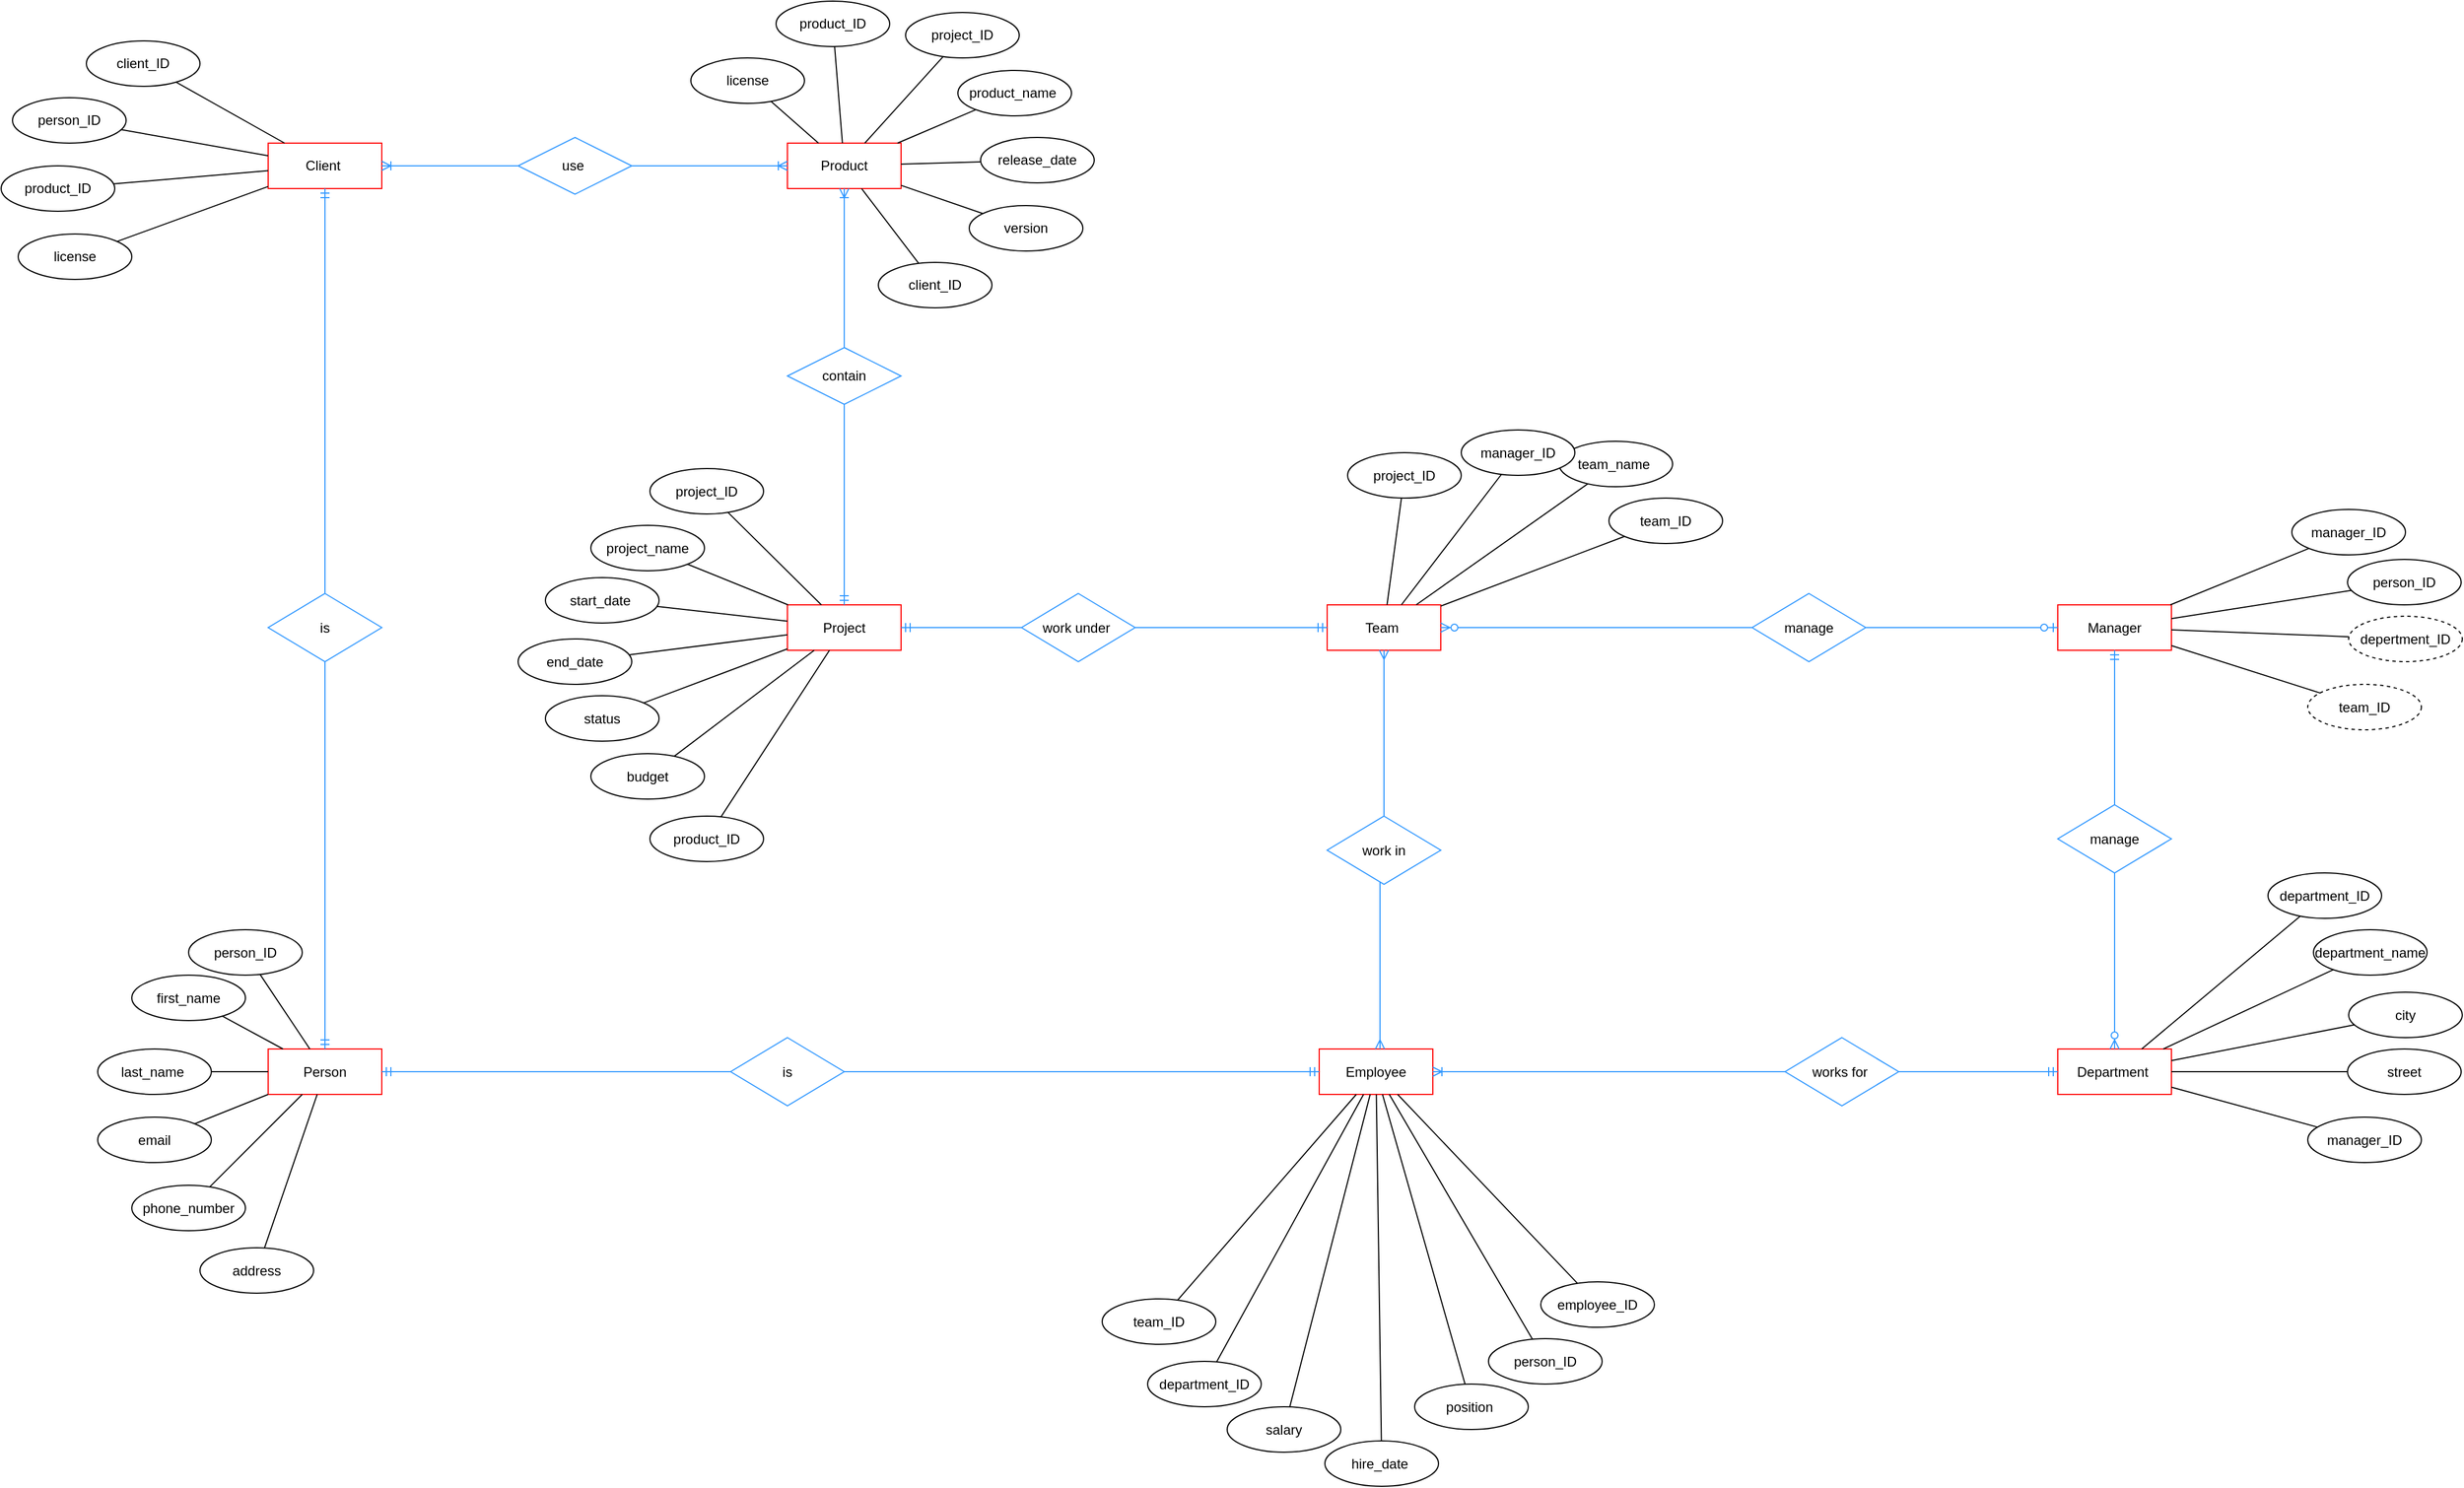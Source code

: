 <mxfile version="24.7.16">
  <diagram name="Сторінка-1" id="0Pz7Ob6YXoPbe005RDs7">
    <mxGraphModel dx="3686" dy="1614" grid="1" gridSize="10" guides="1" tooltips="1" connect="1" arrows="1" fold="1" page="1" pageScale="1" pageWidth="827" pageHeight="1169" math="0" shadow="0">
      <root>
        <mxCell id="0" />
        <mxCell id="1" parent="0" />
        <mxCell id="HCUcy7XUK_Hv5iFKnbys-1" value="person_ID" style="ellipse;whiteSpace=wrap;html=1;align=center;" parent="1" vertex="1">
          <mxGeometry x="930" y="1292.5" width="100" height="40" as="geometry" />
        </mxCell>
        <mxCell id="HCUcy7XUK_Hv5iFKnbys-2" value="first_name" style="ellipse;whiteSpace=wrap;html=1;align=center;" parent="1" vertex="1">
          <mxGeometry x="880" y="1332.5" width="100" height="40" as="geometry" />
        </mxCell>
        <mxCell id="HCUcy7XUK_Hv5iFKnbys-3" value="last_name&amp;nbsp;" style="ellipse;whiteSpace=wrap;html=1;align=center;" parent="1" vertex="1">
          <mxGeometry x="850" y="1397.5" width="100" height="40" as="geometry" />
        </mxCell>
        <mxCell id="HCUcy7XUK_Hv5iFKnbys-4" value="email" style="ellipse;whiteSpace=wrap;html=1;align=center;" parent="1" vertex="1">
          <mxGeometry x="850" y="1457.5" width="100" height="40" as="geometry" />
        </mxCell>
        <mxCell id="HCUcy7XUK_Hv5iFKnbys-5" value="phone_number" style="ellipse;whiteSpace=wrap;html=1;align=center;" parent="1" vertex="1">
          <mxGeometry x="880" y="1517.5" width="100" height="40" as="geometry" />
        </mxCell>
        <mxCell id="HCUcy7XUK_Hv5iFKnbys-6" value="Person" style="whiteSpace=wrap;html=1;align=center;strokeColor=#FF0000;" parent="1" vertex="1">
          <mxGeometry x="1000" y="1397.5" width="100" height="40" as="geometry" />
        </mxCell>
        <mxCell id="HCUcy7XUK_Hv5iFKnbys-7" value="address" style="ellipse;whiteSpace=wrap;html=1;align=center;" parent="1" vertex="1">
          <mxGeometry x="940" y="1572.5" width="100" height="40" as="geometry" />
        </mxCell>
        <mxCell id="HCUcy7XUK_Hv5iFKnbys-8" value="Employee" style="whiteSpace=wrap;html=1;align=center;strokeColor=#FF0000;" parent="1" vertex="1">
          <mxGeometry x="1925" y="1397.5" width="100" height="40" as="geometry" />
        </mxCell>
        <mxCell id="HCUcy7XUK_Hv5iFKnbys-9" value="employee_ID" style="ellipse;whiteSpace=wrap;html=1;align=center;" parent="1" vertex="1">
          <mxGeometry x="2120" y="1602.5" width="100" height="40" as="geometry" />
        </mxCell>
        <mxCell id="HCUcy7XUK_Hv5iFKnbys-10" value="person_ID" style="ellipse;whiteSpace=wrap;html=1;align=center;" parent="1" vertex="1">
          <mxGeometry x="2074" y="1652.5" width="100" height="40" as="geometry" />
        </mxCell>
        <mxCell id="HCUcy7XUK_Hv5iFKnbys-11" value="position&amp;nbsp;" style="ellipse;whiteSpace=wrap;html=1;align=center;" parent="1" vertex="1">
          <mxGeometry x="2009" y="1692.5" width="100" height="40" as="geometry" />
        </mxCell>
        <mxCell id="HCUcy7XUK_Hv5iFKnbys-12" value="hire_date&amp;nbsp;" style="ellipse;whiteSpace=wrap;html=1;align=center;" parent="1" vertex="1">
          <mxGeometry x="1930" y="1742.5" width="100" height="40" as="geometry" />
        </mxCell>
        <mxCell id="HCUcy7XUK_Hv5iFKnbys-13" value="salary" style="ellipse;whiteSpace=wrap;html=1;align=center;" parent="1" vertex="1">
          <mxGeometry x="1844" y="1712.5" width="100" height="40" as="geometry" />
        </mxCell>
        <mxCell id="HCUcy7XUK_Hv5iFKnbys-14" value="department_ID" style="ellipse;whiteSpace=wrap;html=1;align=center;" parent="1" vertex="1">
          <mxGeometry x="1774" y="1672.5" width="100" height="40" as="geometry" />
        </mxCell>
        <mxCell id="HCUcy7XUK_Hv5iFKnbys-15" value="team_ID" style="ellipse;whiteSpace=wrap;html=1;align=center;" parent="1" vertex="1">
          <mxGeometry x="1734" y="1617.5" width="100" height="40" as="geometry" />
        </mxCell>
        <mxCell id="HCUcy7XUK_Hv5iFKnbys-16" value="Department&amp;nbsp;" style="whiteSpace=wrap;html=1;align=center;strokeColor=#FF0000;" parent="1" vertex="1">
          <mxGeometry x="2575" y="1397.5" width="100" height="40" as="geometry" />
        </mxCell>
        <mxCell id="HCUcy7XUK_Hv5iFKnbys-17" value="department_ID" style="ellipse;whiteSpace=wrap;html=1;align=center;" parent="1" vertex="1">
          <mxGeometry x="2760" y="1242.5" width="100" height="40" as="geometry" />
        </mxCell>
        <mxCell id="HCUcy7XUK_Hv5iFKnbys-18" value="department_name" style="ellipse;whiteSpace=wrap;html=1;align=center;" parent="1" vertex="1">
          <mxGeometry x="2800" y="1292.5" width="100" height="40" as="geometry" />
        </mxCell>
        <mxCell id="HCUcy7XUK_Hv5iFKnbys-19" value="manager_ID" style="ellipse;whiteSpace=wrap;html=1;align=center;" parent="1" vertex="1">
          <mxGeometry x="2795" y="1457.5" width="100" height="40" as="geometry" />
        </mxCell>
        <mxCell id="HCUcy7XUK_Hv5iFKnbys-20" value="Team&amp;nbsp;" style="whiteSpace=wrap;html=1;align=center;strokeColor=#FF0000;" parent="1" vertex="1">
          <mxGeometry x="1932" y="1006.5" width="100" height="40" as="geometry" />
        </mxCell>
        <mxCell id="HCUcy7XUK_Hv5iFKnbys-21" value="team_ID" style="ellipse;whiteSpace=wrap;html=1;align=center;" parent="1" vertex="1">
          <mxGeometry x="2180" y="912.5" width="100" height="40" as="geometry" />
        </mxCell>
        <mxCell id="HCUcy7XUK_Hv5iFKnbys-22" value="team_name&amp;nbsp;" style="ellipse;whiteSpace=wrap;html=1;align=center;" parent="1" vertex="1">
          <mxGeometry x="2136" y="862.5" width="100" height="40" as="geometry" />
        </mxCell>
        <mxCell id="HCUcy7XUK_Hv5iFKnbys-23" value="manager_ID" style="ellipse;whiteSpace=wrap;html=1;align=center;" parent="1" vertex="1">
          <mxGeometry x="2050" y="852.5" width="100" height="40" as="geometry" />
        </mxCell>
        <mxCell id="HCUcy7XUK_Hv5iFKnbys-24" value="project_ID" style="ellipse;whiteSpace=wrap;html=1;align=center;" parent="1" vertex="1">
          <mxGeometry x="1950" y="872.5" width="100" height="40" as="geometry" />
        </mxCell>
        <mxCell id="HCUcy7XUK_Hv5iFKnbys-25" value="Product" style="whiteSpace=wrap;html=1;align=center;strokeColor=#FF0000;" parent="1" vertex="1">
          <mxGeometry x="1457" y="600" width="100" height="40" as="geometry" />
        </mxCell>
        <mxCell id="HCUcy7XUK_Hv5iFKnbys-26" value="product_ID" style="ellipse;whiteSpace=wrap;html=1;align=center;" parent="1" vertex="1">
          <mxGeometry x="1447" y="475" width="100" height="40" as="geometry" />
        </mxCell>
        <mxCell id="HCUcy7XUK_Hv5iFKnbys-27" value="product_name&amp;nbsp;" style="ellipse;whiteSpace=wrap;html=1;align=center;" parent="1" vertex="1">
          <mxGeometry x="1607" y="536" width="100" height="40" as="geometry" />
        </mxCell>
        <mxCell id="HCUcy7XUK_Hv5iFKnbys-28" value="release_date" style="ellipse;whiteSpace=wrap;html=1;align=center;" parent="1" vertex="1">
          <mxGeometry x="1627" y="595" width="100" height="40" as="geometry" />
        </mxCell>
        <mxCell id="HCUcy7XUK_Hv5iFKnbys-29" value="version" style="ellipse;whiteSpace=wrap;html=1;align=center;" parent="1" vertex="1">
          <mxGeometry x="1617" y="655" width="100" height="40" as="geometry" />
        </mxCell>
        <mxCell id="HCUcy7XUK_Hv5iFKnbys-30" value="client_ID" style="ellipse;whiteSpace=wrap;html=1;align=center;" parent="1" vertex="1">
          <mxGeometry x="1537" y="705" width="100" height="40" as="geometry" />
        </mxCell>
        <mxCell id="HCUcy7XUK_Hv5iFKnbys-31" value="Project" style="whiteSpace=wrap;html=1;align=center;strokeColor=#FF0000;" parent="1" vertex="1">
          <mxGeometry x="1457" y="1006.5" width="100" height="40" as="geometry" />
        </mxCell>
        <mxCell id="HCUcy7XUK_Hv5iFKnbys-32" value="project_ID" style="ellipse;whiteSpace=wrap;html=1;align=center;" parent="1" vertex="1">
          <mxGeometry x="1336" y="886.5" width="100" height="40" as="geometry" />
        </mxCell>
        <mxCell id="HCUcy7XUK_Hv5iFKnbys-33" value="project_name" style="ellipse;whiteSpace=wrap;html=1;align=center;" parent="1" vertex="1">
          <mxGeometry x="1284" y="936.5" width="100" height="40" as="geometry" />
        </mxCell>
        <mxCell id="HCUcy7XUK_Hv5iFKnbys-34" value="start_date&amp;nbsp;" style="ellipse;whiteSpace=wrap;html=1;align=center;" parent="1" vertex="1">
          <mxGeometry x="1244" y="982.5" width="100" height="40" as="geometry" />
        </mxCell>
        <mxCell id="HCUcy7XUK_Hv5iFKnbys-35" value="end_date" style="ellipse;whiteSpace=wrap;html=1;align=center;" parent="1" vertex="1">
          <mxGeometry x="1220" y="1036.5" width="100" height="40" as="geometry" />
        </mxCell>
        <mxCell id="HCUcy7XUK_Hv5iFKnbys-36" value="status" style="ellipse;whiteSpace=wrap;html=1;align=center;" parent="1" vertex="1">
          <mxGeometry x="1244" y="1086.5" width="100" height="40" as="geometry" />
        </mxCell>
        <mxCell id="HCUcy7XUK_Hv5iFKnbys-37" value="budget" style="ellipse;whiteSpace=wrap;html=1;align=center;" parent="1" vertex="1">
          <mxGeometry x="1284" y="1137.5" width="100" height="40" as="geometry" />
        </mxCell>
        <mxCell id="HCUcy7XUK_Hv5iFKnbys-38" value="product_ID" style="ellipse;whiteSpace=wrap;html=1;align=center;" parent="1" vertex="1">
          <mxGeometry x="1336" y="1192.5" width="100" height="40" as="geometry" />
        </mxCell>
        <mxCell id="HCUcy7XUK_Hv5iFKnbys-39" value="Client&amp;nbsp;" style="whiteSpace=wrap;html=1;align=center;strokeColor=#FF0000;" parent="1" vertex="1">
          <mxGeometry x="1000" y="600" width="100" height="40" as="geometry" />
        </mxCell>
        <mxCell id="HCUcy7XUK_Hv5iFKnbys-40" value="client_ID" style="ellipse;whiteSpace=wrap;html=1;align=center;" parent="1" vertex="1">
          <mxGeometry x="840" y="510" width="100" height="40" as="geometry" />
        </mxCell>
        <mxCell id="HCUcy7XUK_Hv5iFKnbys-41" value="" style="endArrow=none;html=1;rounded=0;" parent="1" source="HCUcy7XUK_Hv5iFKnbys-1" target="HCUcy7XUK_Hv5iFKnbys-6" edge="1">
          <mxGeometry relative="1" as="geometry">
            <mxPoint x="1370" y="1372.5" as="sourcePoint" />
            <mxPoint x="1530" y="1372.5" as="targetPoint" />
          </mxGeometry>
        </mxCell>
        <mxCell id="HCUcy7XUK_Hv5iFKnbys-42" value="" style="endArrow=none;html=1;rounded=0;" parent="1" source="HCUcy7XUK_Hv5iFKnbys-2" target="HCUcy7XUK_Hv5iFKnbys-6" edge="1">
          <mxGeometry relative="1" as="geometry">
            <mxPoint x="1240" y="1452.5" as="sourcePoint" />
            <mxPoint x="1400" y="1452.5" as="targetPoint" />
          </mxGeometry>
        </mxCell>
        <mxCell id="HCUcy7XUK_Hv5iFKnbys-43" value="" style="endArrow=none;html=1;rounded=0;" parent="1" source="HCUcy7XUK_Hv5iFKnbys-3" target="HCUcy7XUK_Hv5iFKnbys-6" edge="1">
          <mxGeometry relative="1" as="geometry">
            <mxPoint x="1240" y="1452.5" as="sourcePoint" />
            <mxPoint x="1400" y="1452.5" as="targetPoint" />
          </mxGeometry>
        </mxCell>
        <mxCell id="HCUcy7XUK_Hv5iFKnbys-44" value="" style="endArrow=none;html=1;rounded=0;" parent="1" source="HCUcy7XUK_Hv5iFKnbys-4" target="HCUcy7XUK_Hv5iFKnbys-6" edge="1">
          <mxGeometry relative="1" as="geometry">
            <mxPoint x="1240" y="1452.5" as="sourcePoint" />
            <mxPoint x="1400" y="1452.5" as="targetPoint" />
          </mxGeometry>
        </mxCell>
        <mxCell id="HCUcy7XUK_Hv5iFKnbys-45" value="" style="endArrow=none;html=1;rounded=0;" parent="1" source="HCUcy7XUK_Hv5iFKnbys-5" target="HCUcy7XUK_Hv5iFKnbys-6" edge="1">
          <mxGeometry relative="1" as="geometry">
            <mxPoint x="1240" y="1452.5" as="sourcePoint" />
            <mxPoint x="1400" y="1452.5" as="targetPoint" />
          </mxGeometry>
        </mxCell>
        <mxCell id="HCUcy7XUK_Hv5iFKnbys-46" value="" style="endArrow=none;html=1;rounded=0;" parent="1" source="HCUcy7XUK_Hv5iFKnbys-7" target="HCUcy7XUK_Hv5iFKnbys-6" edge="1">
          <mxGeometry relative="1" as="geometry">
            <mxPoint x="1240" y="1452.5" as="sourcePoint" />
            <mxPoint x="1400" y="1452.5" as="targetPoint" />
          </mxGeometry>
        </mxCell>
        <mxCell id="HCUcy7XUK_Hv5iFKnbys-47" value="" style="endArrow=none;html=1;rounded=0;" parent="1" source="HCUcy7XUK_Hv5iFKnbys-21" target="HCUcy7XUK_Hv5iFKnbys-20" edge="1">
          <mxGeometry relative="1" as="geometry">
            <mxPoint x="2282" y="1146.5" as="sourcePoint" />
            <mxPoint x="2442" y="1146.5" as="targetPoint" />
          </mxGeometry>
        </mxCell>
        <mxCell id="HCUcy7XUK_Hv5iFKnbys-48" value="" style="endArrow=none;html=1;rounded=0;" parent="1" source="HCUcy7XUK_Hv5iFKnbys-22" target="HCUcy7XUK_Hv5iFKnbys-20" edge="1">
          <mxGeometry relative="1" as="geometry">
            <mxPoint x="2282" y="1146.5" as="sourcePoint" />
            <mxPoint x="2442" y="1146.5" as="targetPoint" />
          </mxGeometry>
        </mxCell>
        <mxCell id="HCUcy7XUK_Hv5iFKnbys-49" value="" style="endArrow=none;html=1;rounded=0;" parent="1" source="HCUcy7XUK_Hv5iFKnbys-23" target="HCUcy7XUK_Hv5iFKnbys-20" edge="1">
          <mxGeometry relative="1" as="geometry">
            <mxPoint x="2282" y="1146.5" as="sourcePoint" />
            <mxPoint x="2442" y="1146.5" as="targetPoint" />
          </mxGeometry>
        </mxCell>
        <mxCell id="HCUcy7XUK_Hv5iFKnbys-50" value="" style="endArrow=none;html=1;rounded=0;" parent="1" source="HCUcy7XUK_Hv5iFKnbys-24" target="HCUcy7XUK_Hv5iFKnbys-20" edge="1">
          <mxGeometry relative="1" as="geometry">
            <mxPoint x="2282" y="1146.5" as="sourcePoint" />
            <mxPoint x="2442" y="1146.5" as="targetPoint" />
          </mxGeometry>
        </mxCell>
        <mxCell id="HCUcy7XUK_Hv5iFKnbys-51" value="" style="endArrow=none;html=1;rounded=0;" parent="1" source="HCUcy7XUK_Hv5iFKnbys-32" target="HCUcy7XUK_Hv5iFKnbys-31" edge="1">
          <mxGeometry relative="1" as="geometry">
            <mxPoint x="1339.409" y="947.249" as="sourcePoint" />
            <mxPoint x="1902" y="1136.5" as="targetPoint" />
          </mxGeometry>
        </mxCell>
        <mxCell id="HCUcy7XUK_Hv5iFKnbys-52" value="" style="endArrow=none;html=1;rounded=0;" parent="1" source="HCUcy7XUK_Hv5iFKnbys-33" target="HCUcy7XUK_Hv5iFKnbys-31" edge="1">
          <mxGeometry relative="1" as="geometry">
            <mxPoint x="1742" y="1136.5" as="sourcePoint" />
            <mxPoint x="1902" y="1136.5" as="targetPoint" />
          </mxGeometry>
        </mxCell>
        <mxCell id="HCUcy7XUK_Hv5iFKnbys-53" value="" style="endArrow=none;html=1;rounded=0;" parent="1" source="HCUcy7XUK_Hv5iFKnbys-34" target="HCUcy7XUK_Hv5iFKnbys-31" edge="1">
          <mxGeometry relative="1" as="geometry">
            <mxPoint x="1742" y="1136.5" as="sourcePoint" />
            <mxPoint x="1902" y="1136.5" as="targetPoint" />
          </mxGeometry>
        </mxCell>
        <mxCell id="HCUcy7XUK_Hv5iFKnbys-54" value="" style="endArrow=none;html=1;rounded=0;" parent="1" source="HCUcy7XUK_Hv5iFKnbys-35" target="HCUcy7XUK_Hv5iFKnbys-31" edge="1">
          <mxGeometry relative="1" as="geometry">
            <mxPoint x="1742" y="1136.5" as="sourcePoint" />
            <mxPoint x="1902" y="1136.5" as="targetPoint" />
          </mxGeometry>
        </mxCell>
        <mxCell id="HCUcy7XUK_Hv5iFKnbys-55" value="" style="endArrow=none;html=1;rounded=0;" parent="1" source="HCUcy7XUK_Hv5iFKnbys-36" target="HCUcy7XUK_Hv5iFKnbys-31" edge="1">
          <mxGeometry relative="1" as="geometry">
            <mxPoint x="1742" y="1136.5" as="sourcePoint" />
            <mxPoint x="1902" y="1136.5" as="targetPoint" />
          </mxGeometry>
        </mxCell>
        <mxCell id="HCUcy7XUK_Hv5iFKnbys-56" value="" style="endArrow=none;html=1;rounded=0;" parent="1" source="HCUcy7XUK_Hv5iFKnbys-37" target="HCUcy7XUK_Hv5iFKnbys-31" edge="1">
          <mxGeometry relative="1" as="geometry">
            <mxPoint x="1742" y="1136.5" as="sourcePoint" />
            <mxPoint x="1902" y="1136.5" as="targetPoint" />
          </mxGeometry>
        </mxCell>
        <mxCell id="HCUcy7XUK_Hv5iFKnbys-57" value="" style="endArrow=none;html=1;rounded=0;" parent="1" source="HCUcy7XUK_Hv5iFKnbys-38" target="HCUcy7XUK_Hv5iFKnbys-31" edge="1">
          <mxGeometry relative="1" as="geometry">
            <mxPoint x="1412" y="1178.5" as="sourcePoint" />
            <mxPoint x="1902" y="1136.5" as="targetPoint" />
          </mxGeometry>
        </mxCell>
        <mxCell id="HCUcy7XUK_Hv5iFKnbys-58" value="" style="endArrow=none;html=1;rounded=0;" parent="1" source="HCUcy7XUK_Hv5iFKnbys-9" target="HCUcy7XUK_Hv5iFKnbys-8" edge="1">
          <mxGeometry relative="1" as="geometry">
            <mxPoint x="1705" y="1537.5" as="sourcePoint" />
            <mxPoint x="1865" y="1537.5" as="targetPoint" />
          </mxGeometry>
        </mxCell>
        <mxCell id="HCUcy7XUK_Hv5iFKnbys-59" value="" style="endArrow=none;html=1;rounded=0;" parent="1" source="HCUcy7XUK_Hv5iFKnbys-10" target="HCUcy7XUK_Hv5iFKnbys-8" edge="1">
          <mxGeometry relative="1" as="geometry">
            <mxPoint x="1705" y="1537.5" as="sourcePoint" />
            <mxPoint x="1865" y="1537.5" as="targetPoint" />
          </mxGeometry>
        </mxCell>
        <mxCell id="HCUcy7XUK_Hv5iFKnbys-60" value="" style="endArrow=none;html=1;rounded=0;" parent="1" source="HCUcy7XUK_Hv5iFKnbys-11" target="HCUcy7XUK_Hv5iFKnbys-8" edge="1">
          <mxGeometry relative="1" as="geometry">
            <mxPoint x="1705" y="1537.5" as="sourcePoint" />
            <mxPoint x="1865" y="1537.5" as="targetPoint" />
          </mxGeometry>
        </mxCell>
        <mxCell id="HCUcy7XUK_Hv5iFKnbys-61" value="" style="endArrow=none;html=1;rounded=0;" parent="1" source="HCUcy7XUK_Hv5iFKnbys-12" target="HCUcy7XUK_Hv5iFKnbys-8" edge="1">
          <mxGeometry relative="1" as="geometry">
            <mxPoint x="1705" y="1537.5" as="sourcePoint" />
            <mxPoint x="1865" y="1537.5" as="targetPoint" />
          </mxGeometry>
        </mxCell>
        <mxCell id="HCUcy7XUK_Hv5iFKnbys-62" value="" style="endArrow=none;html=1;rounded=0;" parent="1" source="HCUcy7XUK_Hv5iFKnbys-13" target="HCUcy7XUK_Hv5iFKnbys-8" edge="1">
          <mxGeometry relative="1" as="geometry">
            <mxPoint x="1705" y="1537.5" as="sourcePoint" />
            <mxPoint x="1865" y="1537.5" as="targetPoint" />
          </mxGeometry>
        </mxCell>
        <mxCell id="HCUcy7XUK_Hv5iFKnbys-63" value="" style="endArrow=none;html=1;rounded=0;" parent="1" source="HCUcy7XUK_Hv5iFKnbys-14" target="HCUcy7XUK_Hv5iFKnbys-8" edge="1">
          <mxGeometry relative="1" as="geometry">
            <mxPoint x="1705" y="1537.5" as="sourcePoint" />
            <mxPoint x="1865" y="1537.5" as="targetPoint" />
          </mxGeometry>
        </mxCell>
        <mxCell id="HCUcy7XUK_Hv5iFKnbys-64" value="" style="endArrow=none;html=1;rounded=0;" parent="1" source="HCUcy7XUK_Hv5iFKnbys-15" target="HCUcy7XUK_Hv5iFKnbys-8" edge="1">
          <mxGeometry relative="1" as="geometry">
            <mxPoint x="1705" y="1537.5" as="sourcePoint" />
            <mxPoint x="1865" y="1537.5" as="targetPoint" />
          </mxGeometry>
        </mxCell>
        <mxCell id="HCUcy7XUK_Hv5iFKnbys-65" value="" style="endArrow=none;html=1;rounded=0;" parent="1" source="HCUcy7XUK_Hv5iFKnbys-17" target="HCUcy7XUK_Hv5iFKnbys-16" edge="1">
          <mxGeometry relative="1" as="geometry">
            <mxPoint x="2805.181" y="1426.682" as="sourcePoint" />
            <mxPoint x="2535" y="1628.32" as="targetPoint" />
          </mxGeometry>
        </mxCell>
        <mxCell id="HCUcy7XUK_Hv5iFKnbys-66" value="" style="endArrow=none;html=1;rounded=0;" parent="1" source="HCUcy7XUK_Hv5iFKnbys-18" target="HCUcy7XUK_Hv5iFKnbys-16" edge="1">
          <mxGeometry relative="1" as="geometry">
            <mxPoint x="2375" y="1628.32" as="sourcePoint" />
            <mxPoint x="2535" y="1628.32" as="targetPoint" />
          </mxGeometry>
        </mxCell>
        <mxCell id="HCUcy7XUK_Hv5iFKnbys-67" value="" style="endArrow=none;html=1;rounded=0;" parent="1" source="HCUcy7XUK_Hv5iFKnbys-19" target="HCUcy7XUK_Hv5iFKnbys-16" edge="1">
          <mxGeometry relative="1" as="geometry">
            <mxPoint x="2375" y="1628.32" as="sourcePoint" />
            <mxPoint x="2535" y="1628.32" as="targetPoint" />
          </mxGeometry>
        </mxCell>
        <mxCell id="HCUcy7XUK_Hv5iFKnbys-68" value="" style="endArrow=none;html=1;rounded=0;" parent="1" source="HCUcy7XUK_Hv5iFKnbys-26" target="HCUcy7XUK_Hv5iFKnbys-25" edge="1">
          <mxGeometry relative="1" as="geometry">
            <mxPoint x="1117" y="315" as="sourcePoint" />
            <mxPoint x="1277" y="315" as="targetPoint" />
          </mxGeometry>
        </mxCell>
        <mxCell id="HCUcy7XUK_Hv5iFKnbys-69" value="" style="endArrow=none;html=1;rounded=0;" parent="1" source="HCUcy7XUK_Hv5iFKnbys-98" target="HCUcy7XUK_Hv5iFKnbys-16" edge="1">
          <mxGeometry relative="1" as="geometry">
            <mxPoint x="2886" y="1518.32" as="sourcePoint" />
            <mxPoint x="2535" y="1628.32" as="targetPoint" />
          </mxGeometry>
        </mxCell>
        <mxCell id="HCUcy7XUK_Hv5iFKnbys-70" value="" style="endArrow=none;html=1;rounded=0;" parent="1" source="HCUcy7XUK_Hv5iFKnbys-27" target="HCUcy7XUK_Hv5iFKnbys-25" edge="1">
          <mxGeometry relative="1" as="geometry">
            <mxPoint x="1117" y="545" as="sourcePoint" />
            <mxPoint x="1277" y="545" as="targetPoint" />
          </mxGeometry>
        </mxCell>
        <mxCell id="HCUcy7XUK_Hv5iFKnbys-71" value="" style="endArrow=none;html=1;rounded=0;" parent="1" source="HCUcy7XUK_Hv5iFKnbys-28" target="HCUcy7XUK_Hv5iFKnbys-25" edge="1">
          <mxGeometry relative="1" as="geometry">
            <mxPoint x="1117" y="545" as="sourcePoint" />
            <mxPoint x="1277" y="545" as="targetPoint" />
          </mxGeometry>
        </mxCell>
        <mxCell id="HCUcy7XUK_Hv5iFKnbys-72" value="" style="endArrow=none;html=1;rounded=0;" parent="1" source="HCUcy7XUK_Hv5iFKnbys-29" target="HCUcy7XUK_Hv5iFKnbys-25" edge="1">
          <mxGeometry relative="1" as="geometry">
            <mxPoint x="1117" y="545" as="sourcePoint" />
            <mxPoint x="1277" y="545" as="targetPoint" />
          </mxGeometry>
        </mxCell>
        <mxCell id="HCUcy7XUK_Hv5iFKnbys-73" value="" style="endArrow=none;html=1;rounded=0;" parent="1" source="HCUcy7XUK_Hv5iFKnbys-30" target="HCUcy7XUK_Hv5iFKnbys-25" edge="1">
          <mxGeometry relative="1" as="geometry">
            <mxPoint x="1117" y="545" as="sourcePoint" />
            <mxPoint x="1277" y="545" as="targetPoint" />
          </mxGeometry>
        </mxCell>
        <mxCell id="HCUcy7XUK_Hv5iFKnbys-74" value="is" style="shape=rhombus;html=1;dashed=0;whiteSpace=wrap;perimeter=rhombusPerimeter;strokeColor=#3399FF;" parent="1" vertex="1">
          <mxGeometry x="1407" y="1387.5" width="100" height="60" as="geometry" />
        </mxCell>
        <mxCell id="HCUcy7XUK_Hv5iFKnbys-75" value="Manager" style="whiteSpace=wrap;html=1;align=center;strokeColor=#FF0000;" parent="1" vertex="1">
          <mxGeometry x="2575" y="1006.5" width="100" height="40" as="geometry" />
        </mxCell>
        <mxCell id="HCUcy7XUK_Hv5iFKnbys-78" value="person_ID" style="ellipse;whiteSpace=wrap;html=1;align=center;" parent="1" vertex="1">
          <mxGeometry x="2830" y="966.5" width="100" height="40" as="geometry" />
        </mxCell>
        <mxCell id="HCUcy7XUK_Hv5iFKnbys-79" value="manager_ID" style="ellipse;whiteSpace=wrap;html=1;align=center;" parent="1" vertex="1">
          <mxGeometry x="2781" y="922.5" width="100" height="40" as="geometry" />
        </mxCell>
        <mxCell id="HCUcy7XUK_Hv5iFKnbys-80" value="works for&amp;nbsp;" style="shape=rhombus;html=1;dashed=0;whiteSpace=wrap;perimeter=rhombusPerimeter;strokeColor=#3399FF;" parent="1" vertex="1">
          <mxGeometry x="2335" y="1387.5" width="100" height="60" as="geometry" />
        </mxCell>
        <mxCell id="HCUcy7XUK_Hv5iFKnbys-81" value="work under&amp;nbsp;" style="shape=rhombus;html=1;dashed=0;whiteSpace=wrap;perimeter=rhombusPerimeter;strokeColor=#3399FF;" parent="1" vertex="1">
          <mxGeometry x="1663" y="996.5" width="100" height="60" as="geometry" />
        </mxCell>
        <mxCell id="HCUcy7XUK_Hv5iFKnbys-82" value="project_ID" style="ellipse;whiteSpace=wrap;html=1;align=center;" parent="1" vertex="1">
          <mxGeometry x="1561" y="485" width="100" height="40" as="geometry" />
        </mxCell>
        <mxCell id="HCUcy7XUK_Hv5iFKnbys-83" value="" style="endArrow=none;html=1;rounded=0;" parent="1" source="HCUcy7XUK_Hv5iFKnbys-82" target="HCUcy7XUK_Hv5iFKnbys-25" edge="1">
          <mxGeometry relative="1" as="geometry">
            <mxPoint x="1727" y="805" as="sourcePoint" />
            <mxPoint x="1887" y="805" as="targetPoint" />
          </mxGeometry>
        </mxCell>
        <mxCell id="HCUcy7XUK_Hv5iFKnbys-84" value="person_ID" style="ellipse;whiteSpace=wrap;html=1;align=center;" parent="1" vertex="1">
          <mxGeometry x="775" y="560" width="100" height="40" as="geometry" />
        </mxCell>
        <mxCell id="HCUcy7XUK_Hv5iFKnbys-87" value="product_ID" style="ellipse;whiteSpace=wrap;html=1;align=center;" parent="1" vertex="1">
          <mxGeometry x="765" y="620" width="100" height="40" as="geometry" />
        </mxCell>
        <mxCell id="HCUcy7XUK_Hv5iFKnbys-88" value="license" style="ellipse;whiteSpace=wrap;html=1;align=center;" parent="1" vertex="1">
          <mxGeometry x="780" y="680" width="100" height="40" as="geometry" />
        </mxCell>
        <mxCell id="HCUcy7XUK_Hv5iFKnbys-89" value="license" style="ellipse;whiteSpace=wrap;html=1;align=center;" parent="1" vertex="1">
          <mxGeometry x="1372" y="525" width="100" height="40" as="geometry" />
        </mxCell>
        <mxCell id="HCUcy7XUK_Hv5iFKnbys-90" value="" style="endArrow=none;html=1;rounded=0;" parent="1" source="HCUcy7XUK_Hv5iFKnbys-89" target="HCUcy7XUK_Hv5iFKnbys-25" edge="1">
          <mxGeometry relative="1" as="geometry">
            <mxPoint x="1509" y="525" as="sourcePoint" />
            <mxPoint x="1515" y="605" as="targetPoint" />
          </mxGeometry>
        </mxCell>
        <mxCell id="HCUcy7XUK_Hv5iFKnbys-91" value="" style="endArrow=none;html=1;rounded=0;" parent="1" source="HCUcy7XUK_Hv5iFKnbys-39" target="HCUcy7XUK_Hv5iFKnbys-40" edge="1">
          <mxGeometry relative="1" as="geometry">
            <mxPoint x="770" y="660" as="sourcePoint" />
            <mxPoint x="930" y="660" as="targetPoint" />
          </mxGeometry>
        </mxCell>
        <mxCell id="HCUcy7XUK_Hv5iFKnbys-92" value="" style="endArrow=none;html=1;rounded=0;" parent="1" source="HCUcy7XUK_Hv5iFKnbys-39" target="HCUcy7XUK_Hv5iFKnbys-84" edge="1">
          <mxGeometry relative="1" as="geometry">
            <mxPoint x="730" y="602.714" as="sourcePoint" />
            <mxPoint x="560" y="670" as="targetPoint" />
          </mxGeometry>
        </mxCell>
        <mxCell id="HCUcy7XUK_Hv5iFKnbys-95" value="" style="endArrow=none;html=1;rounded=0;" parent="1" source="HCUcy7XUK_Hv5iFKnbys-87" target="HCUcy7XUK_Hv5iFKnbys-39" edge="1">
          <mxGeometry relative="1" as="geometry">
            <mxPoint x="820" y="680" as="sourcePoint" />
            <mxPoint x="980" y="680" as="targetPoint" />
          </mxGeometry>
        </mxCell>
        <mxCell id="HCUcy7XUK_Hv5iFKnbys-96" value="" style="endArrow=none;html=1;rounded=0;" parent="1" source="HCUcy7XUK_Hv5iFKnbys-88" target="HCUcy7XUK_Hv5iFKnbys-39" edge="1">
          <mxGeometry relative="1" as="geometry">
            <mxPoint x="820" y="680" as="sourcePoint" />
            <mxPoint x="980" y="680" as="targetPoint" />
          </mxGeometry>
        </mxCell>
        <mxCell id="HCUcy7XUK_Hv5iFKnbys-97" value="" style="endArrow=none;html=1;rounded=0;" parent="1" source="HCUcy7XUK_Hv5iFKnbys-79" target="HCUcy7XUK_Hv5iFKnbys-75" edge="1">
          <mxGeometry relative="1" as="geometry">
            <mxPoint x="2955" y="974" as="sourcePoint" />
            <mxPoint x="3115" y="974" as="targetPoint" />
          </mxGeometry>
        </mxCell>
        <mxCell id="HCUcy7XUK_Hv5iFKnbys-98" value="city" style="ellipse;whiteSpace=wrap;html=1;align=center;" parent="1" vertex="1">
          <mxGeometry x="2831" y="1347.5" width="100" height="40" as="geometry" />
        </mxCell>
        <mxCell id="HCUcy7XUK_Hv5iFKnbys-99" value="street" style="ellipse;whiteSpace=wrap;html=1;align=center;" parent="1" vertex="1">
          <mxGeometry x="2830" y="1397.5" width="100" height="40" as="geometry" />
        </mxCell>
        <mxCell id="HCUcy7XUK_Hv5iFKnbys-100" value="" style="endArrow=none;html=1;rounded=0;" parent="1" source="HCUcy7XUK_Hv5iFKnbys-16" target="HCUcy7XUK_Hv5iFKnbys-99" edge="1">
          <mxGeometry relative="1" as="geometry">
            <mxPoint x="2566" y="1592.5" as="sourcePoint" />
            <mxPoint x="2726" y="1592.5" as="targetPoint" />
          </mxGeometry>
        </mxCell>
        <mxCell id="HCUcy7XUK_Hv5iFKnbys-101" value="depertment_ID" style="ellipse;whiteSpace=wrap;html=1;align=center;dashed=1;" parent="1" vertex="1">
          <mxGeometry x="2831" y="1016.5" width="100" height="40" as="geometry" />
        </mxCell>
        <mxCell id="HCUcy7XUK_Hv5iFKnbys-102" value="team_ID" style="ellipse;whiteSpace=wrap;html=1;align=center;dashed=1;" parent="1" vertex="1">
          <mxGeometry x="2795" y="1076.5" width="100" height="40" as="geometry" />
        </mxCell>
        <mxCell id="HCUcy7XUK_Hv5iFKnbys-103" value="" style="endArrow=none;html=1;rounded=0;" parent="1" source="HCUcy7XUK_Hv5iFKnbys-101" target="HCUcy7XUK_Hv5iFKnbys-75" edge="1">
          <mxGeometry relative="1" as="geometry">
            <mxPoint x="2385" y="1234" as="sourcePoint" />
            <mxPoint x="2545" y="1234" as="targetPoint" />
          </mxGeometry>
        </mxCell>
        <mxCell id="HCUcy7XUK_Hv5iFKnbys-104" value="" style="endArrow=none;html=1;rounded=0;" parent="1" source="HCUcy7XUK_Hv5iFKnbys-102" target="HCUcy7XUK_Hv5iFKnbys-75" edge="1">
          <mxGeometry relative="1" as="geometry">
            <mxPoint x="2385" y="1234" as="sourcePoint" />
            <mxPoint x="2545" y="1234" as="targetPoint" />
          </mxGeometry>
        </mxCell>
        <mxCell id="HCUcy7XUK_Hv5iFKnbys-105" value="use&amp;nbsp;" style="shape=rhombus;html=1;dashed=0;whiteSpace=wrap;perimeter=rhombusPerimeter;strokeColor=#3399FF;" parent="1" vertex="1">
          <mxGeometry x="1220" y="595" width="100" height="50" as="geometry" />
        </mxCell>
        <mxCell id="HCUcy7XUK_Hv5iFKnbys-106" value="" style="edgeStyle=elbowEdgeStyle;fontSize=12;html=1;endArrow=ERoneToMany;rounded=0;strokeColor=#3399FF;" parent="1" source="HCUcy7XUK_Hv5iFKnbys-105" target="HCUcy7XUK_Hv5iFKnbys-39" edge="1">
          <mxGeometry width="100" height="100" relative="1" as="geometry">
            <mxPoint x="1171" y="570" as="sourcePoint" />
            <mxPoint x="1138" y="560" as="targetPoint" />
          </mxGeometry>
        </mxCell>
        <mxCell id="HCUcy7XUK_Hv5iFKnbys-107" value="" style="edgeStyle=elbowEdgeStyle;fontSize=12;html=1;endArrow=ERoneToMany;rounded=0;strokeColor=#3399FF;" parent="1" source="HCUcy7XUK_Hv5iFKnbys-105" target="HCUcy7XUK_Hv5iFKnbys-25" edge="1">
          <mxGeometry width="100" height="100" relative="1" as="geometry">
            <mxPoint x="1047" y="705" as="sourcePoint" />
            <mxPoint x="1147" y="605" as="targetPoint" />
          </mxGeometry>
        </mxCell>
        <mxCell id="HCUcy7XUK_Hv5iFKnbys-108" value="" style="edgeStyle=entityRelationEdgeStyle;fontSize=12;html=1;endArrow=ERmandOne;rounded=0;strokeColor=#3399FF;" parent="1" source="HCUcy7XUK_Hv5iFKnbys-81" target="HCUcy7XUK_Hv5iFKnbys-20" edge="1">
          <mxGeometry width="100" height="100" relative="1" as="geometry">
            <mxPoint x="1772" y="938.5" as="sourcePoint" />
            <mxPoint x="1872" y="838.5" as="targetPoint" />
          </mxGeometry>
        </mxCell>
        <mxCell id="HCUcy7XUK_Hv5iFKnbys-109" value="" style="edgeStyle=entityRelationEdgeStyle;fontSize=12;html=1;endArrow=ERmandOne;rounded=0;strokeColor=#3399FF;" parent="1" source="HCUcy7XUK_Hv5iFKnbys-81" target="HCUcy7XUK_Hv5iFKnbys-31" edge="1">
          <mxGeometry width="100" height="100" relative="1" as="geometry">
            <mxPoint x="1772" y="938.5" as="sourcePoint" />
            <mxPoint x="1872" y="838.5" as="targetPoint" />
          </mxGeometry>
        </mxCell>
        <mxCell id="HCUcy7XUK_Hv5iFKnbys-110" value="contain" style="shape=rhombus;html=1;dashed=0;whiteSpace=wrap;perimeter=rhombusPerimeter;strokeColor=#3399FF;" parent="1" vertex="1">
          <mxGeometry x="1457" y="780" width="100" height="50" as="geometry" />
        </mxCell>
        <mxCell id="HCUcy7XUK_Hv5iFKnbys-111" value="" style="edgeStyle=elbowEdgeStyle;fontSize=12;html=1;endArrow=ERoneToMany;rounded=0;elbow=vertical;strokeColor=#3399FF;" parent="1" source="HCUcy7XUK_Hv5iFKnbys-110" target="HCUcy7XUK_Hv5iFKnbys-25" edge="1">
          <mxGeometry width="100" height="100" relative="1" as="geometry">
            <mxPoint x="1507" y="805" as="sourcePoint" />
            <mxPoint x="1497" y="695" as="targetPoint" />
          </mxGeometry>
        </mxCell>
        <mxCell id="HCUcy7XUK_Hv5iFKnbys-112" value="" style="edgeStyle=elbowEdgeStyle;fontSize=12;html=1;endArrow=ERmandOne;rounded=0;elbow=vertical;strokeColor=#3399FF;" parent="1" source="HCUcy7XUK_Hv5iFKnbys-110" target="HCUcy7XUK_Hv5iFKnbys-31" edge="1">
          <mxGeometry width="100" height="100" relative="1" as="geometry">
            <mxPoint x="1413" y="842.5" as="sourcePoint" />
            <mxPoint x="1473" y="822.5" as="targetPoint" />
          </mxGeometry>
        </mxCell>
        <mxCell id="HCUcy7XUK_Hv5iFKnbys-113" value="" style="edgeStyle=elbowEdgeStyle;fontSize=12;html=1;endArrow=ERmandOne;rounded=0;strokeColor=#3399FF;" parent="1" source="HCUcy7XUK_Hv5iFKnbys-74" target="HCUcy7XUK_Hv5iFKnbys-8" edge="1">
          <mxGeometry width="100" height="100" relative="1" as="geometry">
            <mxPoint x="1570" y="1492.5" as="sourcePoint" />
            <mxPoint x="1695" y="1332.5" as="targetPoint" />
          </mxGeometry>
        </mxCell>
        <mxCell id="HCUcy7XUK_Hv5iFKnbys-114" value="" style="edgeStyle=elbowEdgeStyle;fontSize=12;html=1;endArrow=ERmandOne;rounded=0;strokeColor=#3399FF;" parent="1" source="HCUcy7XUK_Hv5iFKnbys-74" target="HCUcy7XUK_Hv5iFKnbys-6" edge="1">
          <mxGeometry width="100" height="100" relative="1" as="geometry">
            <mxPoint x="1350" y="1502.5" as="sourcePoint" />
            <mxPoint x="1080" y="1572.5" as="targetPoint" />
          </mxGeometry>
        </mxCell>
        <mxCell id="HCUcy7XUK_Hv5iFKnbys-115" value="" style="edgeStyle=entityRelationEdgeStyle;fontSize=12;html=1;endArrow=ERmandOne;rounded=0;strokeColor=#3399FF;" parent="1" source="HCUcy7XUK_Hv5iFKnbys-80" target="HCUcy7XUK_Hv5iFKnbys-16" edge="1">
          <mxGeometry width="100" height="100" relative="1" as="geometry">
            <mxPoint x="2135" y="1482.5" as="sourcePoint" />
            <mxPoint x="2235" y="1382.5" as="targetPoint" />
          </mxGeometry>
        </mxCell>
        <mxCell id="HCUcy7XUK_Hv5iFKnbys-116" value="" style="edgeStyle=entityRelationEdgeStyle;fontSize=12;html=1;endArrow=ERoneToMany;rounded=0;strokeColor=#3399FF;" parent="1" source="HCUcy7XUK_Hv5iFKnbys-80" target="HCUcy7XUK_Hv5iFKnbys-8" edge="1">
          <mxGeometry width="100" height="100" relative="1" as="geometry">
            <mxPoint x="2135" y="1482.5" as="sourcePoint" />
            <mxPoint x="2235" y="1382.5" as="targetPoint" />
          </mxGeometry>
        </mxCell>
        <mxCell id="HCUcy7XUK_Hv5iFKnbys-117" value="work in" style="shape=rhombus;html=1;dashed=0;whiteSpace=wrap;perimeter=rhombusPerimeter;strokeColor=#3399FF;" parent="1" vertex="1">
          <mxGeometry x="1932" y="1192.5" width="100" height="60" as="geometry" />
        </mxCell>
        <mxCell id="HCUcy7XUK_Hv5iFKnbys-118" value="" style="edgeStyle=elbowEdgeStyle;fontSize=12;html=1;endArrow=ERmany;rounded=0;strokeColor=#3399FF;" parent="1" source="HCUcy7XUK_Hv5iFKnbys-117" target="HCUcy7XUK_Hv5iFKnbys-8" edge="1">
          <mxGeometry width="100" height="100" relative="1" as="geometry">
            <mxPoint x="2330" y="1312.5" as="sourcePoint" />
            <mxPoint x="2430" y="1212.5" as="targetPoint" />
          </mxGeometry>
        </mxCell>
        <mxCell id="HCUcy7XUK_Hv5iFKnbys-119" value="" style="edgeStyle=elbowEdgeStyle;fontSize=12;html=1;endArrow=ERmany;rounded=0;elbow=vertical;strokeColor=#3399FF;" parent="1" source="HCUcy7XUK_Hv5iFKnbys-117" target="HCUcy7XUK_Hv5iFKnbys-20" edge="1">
          <mxGeometry width="100" height="100" relative="1" as="geometry">
            <mxPoint x="2336" y="1402.5" as="sourcePoint" />
            <mxPoint x="2436" y="1302.5" as="targetPoint" />
          </mxGeometry>
        </mxCell>
        <mxCell id="HCUcy7XUK_Hv5iFKnbys-120" value="" style="endArrow=none;html=1;rounded=0;" parent="1" source="HCUcy7XUK_Hv5iFKnbys-75" target="HCUcy7XUK_Hv5iFKnbys-78" edge="1">
          <mxGeometry relative="1" as="geometry">
            <mxPoint x="2480" y="1200" as="sourcePoint" />
            <mxPoint x="2640" y="1200" as="targetPoint" />
          </mxGeometry>
        </mxCell>
        <mxCell id="HCUcy7XUK_Hv5iFKnbys-122" value="manage" style="shape=rhombus;html=1;dashed=0;whiteSpace=wrap;perimeter=rhombusPerimeter;strokeColor=#3399FF;" parent="1" vertex="1">
          <mxGeometry x="2306" y="996.5" width="100" height="60" as="geometry" />
        </mxCell>
        <mxCell id="rn_LPI0YVT4q0f3YvjJN-1" value="" style="edgeStyle=elbowEdgeStyle;fontSize=12;html=1;endArrow=ERzeroToMany;endFill=1;rounded=0;strokeColor=#3399FF;" edge="1" parent="1" source="HCUcy7XUK_Hv5iFKnbys-122" target="HCUcy7XUK_Hv5iFKnbys-20">
          <mxGeometry width="100" height="100" relative="1" as="geometry">
            <mxPoint x="2146" y="1102.5" as="sourcePoint" />
            <mxPoint x="2066" y="1032.5" as="targetPoint" />
          </mxGeometry>
        </mxCell>
        <mxCell id="rn_LPI0YVT4q0f3YvjJN-2" value="" style="edgeStyle=elbowEdgeStyle;fontSize=12;html=1;endArrow=ERzeroToOne;endFill=1;rounded=0;strokeColor=#3399FF;" edge="1" parent="1" source="HCUcy7XUK_Hv5iFKnbys-122" target="HCUcy7XUK_Hv5iFKnbys-75">
          <mxGeometry width="100" height="100" relative="1" as="geometry">
            <mxPoint x="2100" y="1240" as="sourcePoint" />
            <mxPoint x="2200" y="1140" as="targetPoint" />
          </mxGeometry>
        </mxCell>
        <mxCell id="rn_LPI0YVT4q0f3YvjJN-3" value="manage" style="shape=rhombus;html=1;dashed=0;whiteSpace=wrap;perimeter=rhombusPerimeter;strokeColor=#3399FF;" vertex="1" parent="1">
          <mxGeometry x="2575" y="1182.5" width="100" height="60" as="geometry" />
        </mxCell>
        <mxCell id="rn_LPI0YVT4q0f3YvjJN-4" value="" style="edgeStyle=elbowEdgeStyle;fontSize=12;html=1;endArrow=ERzeroToMany;endFill=1;rounded=0;elbow=vertical;strokeColor=#3399FF;" edge="1" parent="1" source="rn_LPI0YVT4q0f3YvjJN-3" target="HCUcy7XUK_Hv5iFKnbys-16">
          <mxGeometry width="100" height="100" relative="1" as="geometry">
            <mxPoint x="2625" y="1292.5" as="sourcePoint" />
            <mxPoint x="2620" y="1442.5" as="targetPoint" />
          </mxGeometry>
        </mxCell>
        <mxCell id="rn_LPI0YVT4q0f3YvjJN-5" value="" style="edgeStyle=elbowEdgeStyle;fontSize=12;html=1;endArrow=ERmandOne;rounded=0;elbow=vertical;strokeColor=#3399FF;" edge="1" parent="1" source="rn_LPI0YVT4q0f3YvjJN-3" target="HCUcy7XUK_Hv5iFKnbys-75">
          <mxGeometry width="100" height="100" relative="1" as="geometry">
            <mxPoint x="2450" y="1300" as="sourcePoint" />
            <mxPoint x="2550" y="1200" as="targetPoint" />
          </mxGeometry>
        </mxCell>
        <mxCell id="rn_LPI0YVT4q0f3YvjJN-7" value="is" style="shape=rhombus;html=1;dashed=0;whiteSpace=wrap;perimeter=rhombusPerimeter;strokeColor=#3399FF;" vertex="1" parent="1">
          <mxGeometry x="1000" y="996.5" width="100" height="60" as="geometry" />
        </mxCell>
        <mxCell id="rn_LPI0YVT4q0f3YvjJN-8" value="" style="edgeStyle=elbowEdgeStyle;fontSize=12;html=1;endArrow=ERmandOne;rounded=0;elbow=vertical;strokeColor=#3399FF;" edge="1" parent="1" source="rn_LPI0YVT4q0f3YvjJN-7" target="HCUcy7XUK_Hv5iFKnbys-39">
          <mxGeometry width="100" height="100" relative="1" as="geometry">
            <mxPoint x="1430" y="1150" as="sourcePoint" />
            <mxPoint x="940" y="690" as="targetPoint" />
          </mxGeometry>
        </mxCell>
        <mxCell id="rn_LPI0YVT4q0f3YvjJN-9" value="" style="edgeStyle=elbowEdgeStyle;fontSize=12;html=1;endArrow=ERmandOne;rounded=0;elbow=vertical;strokeColor=#3399FF;" edge="1" parent="1" source="rn_LPI0YVT4q0f3YvjJN-7" target="HCUcy7XUK_Hv5iFKnbys-6">
          <mxGeometry width="100" height="100" relative="1" as="geometry">
            <mxPoint x="1430" y="1210" as="sourcePoint" />
            <mxPoint x="1530" y="1110" as="targetPoint" />
          </mxGeometry>
        </mxCell>
      </root>
    </mxGraphModel>
  </diagram>
</mxfile>
